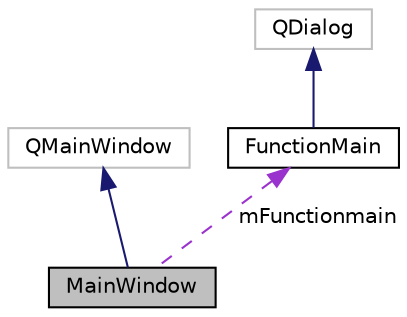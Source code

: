 digraph "MainWindow"
{
 // LATEX_PDF_SIZE
  edge [fontname="Helvetica",fontsize="10",labelfontname="Helvetica",labelfontsize="10"];
  node [fontname="Helvetica",fontsize="10",shape=record];
  Node1 [label="MainWindow",height=0.2,width=0.4,color="black", fillcolor="grey75", style="filled", fontcolor="black",tooltip=" "];
  Node2 -> Node1 [dir="back",color="midnightblue",fontsize="10",style="solid"];
  Node2 [label="QMainWindow",height=0.2,width=0.4,color="grey75", fillcolor="white", style="filled",tooltip=" "];
  Node3 -> Node1 [dir="back",color="darkorchid3",fontsize="10",style="dashed",label=" mFunctionmain" ];
  Node3 [label="FunctionMain",height=0.2,width=0.4,color="black", fillcolor="white", style="filled",URL="$classFunctionMain.html",tooltip=" "];
  Node4 -> Node3 [dir="back",color="midnightblue",fontsize="10",style="solid"];
  Node4 [label="QDialog",height=0.2,width=0.4,color="grey75", fillcolor="white", style="filled",tooltip=" "];
}
